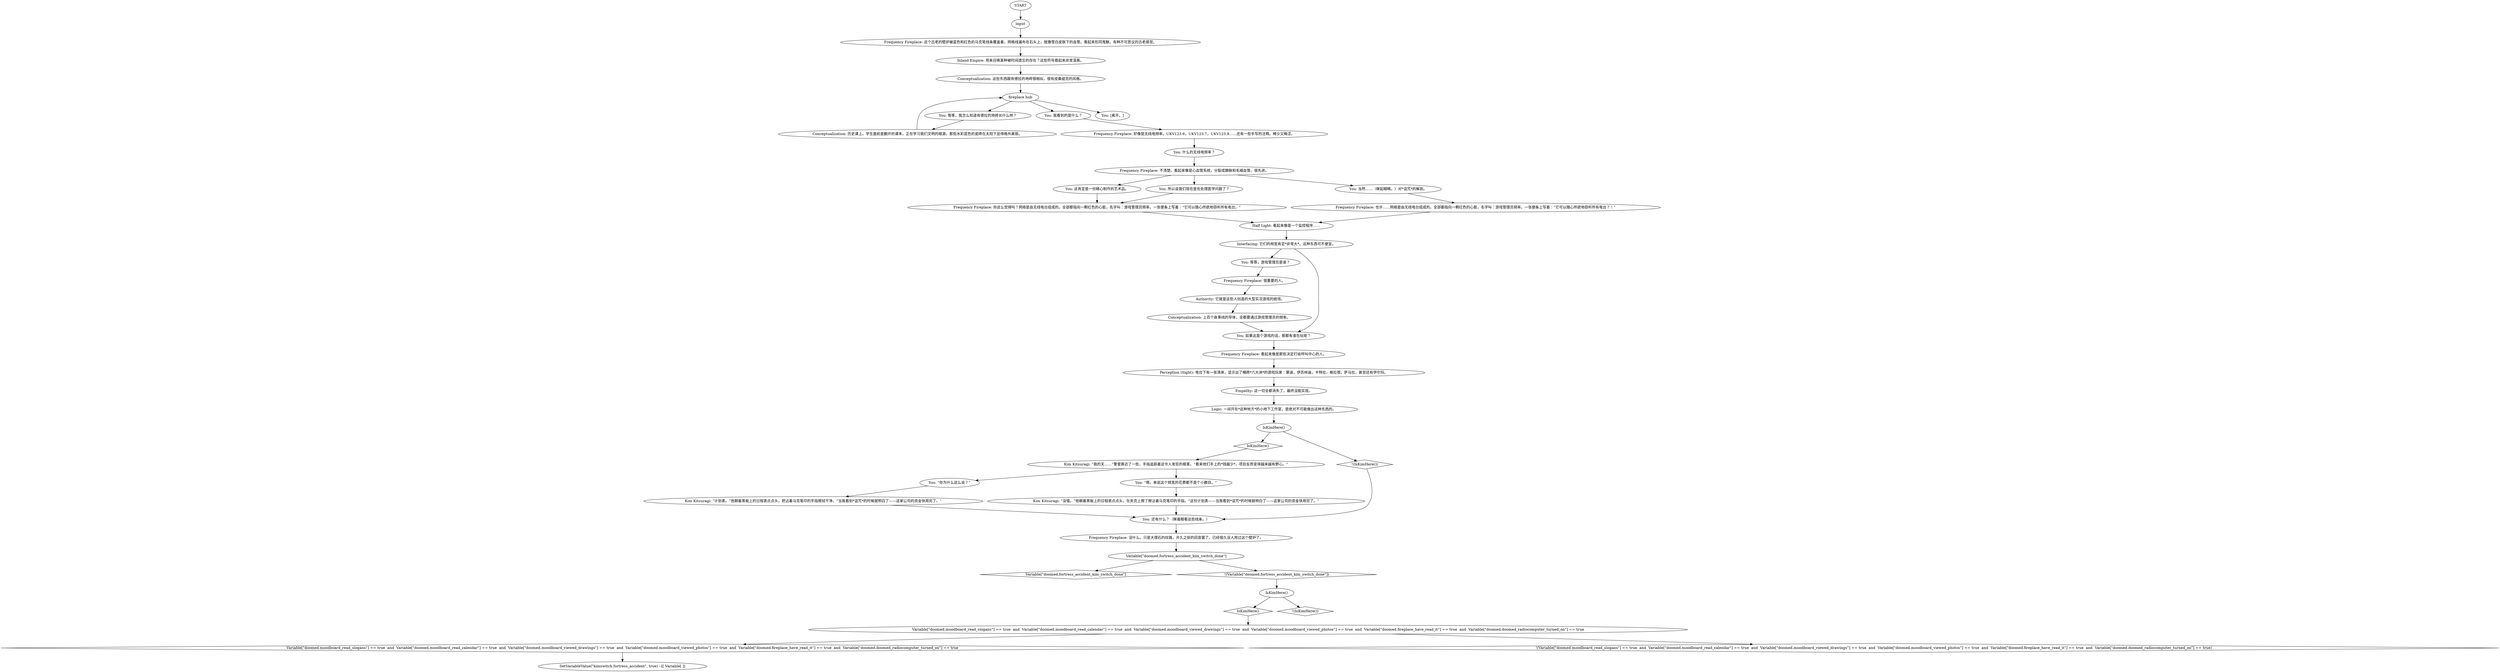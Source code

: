 # DOOMED / FREQUENCY FIREPLACE
# Different radio frequencies cover the fireplace like Kedran mosaic tiles.
# ==================================================
digraph G {
	  0 [label="START"];
	  1 [label="input"];
	  2 [label="Conceptualization: 上百个故事线的导体，全都要通过游戏管理员的频率。"];
	  3 [label="Frequency Fireplace: 不清楚。看起来像是心血管系统，分裂成静脉和毛细血管。很先进。"];
	  4 [label="Frequency Fireplace: 好像是无线电频率。UKV123.6，UKV123.7，UKV123.9……还有一些手写的注释。稀少又晦涩。"];
	  5 [label="Authority: 它就是这些人创造的大型实况游戏的统领。"];
	  6 [label="You: 我看到的是什么？"];
	  7 [label="You: 等等，游戏管理员是谁？"];
	  8 [label="You: 这肯定是一份精心制作的艺术品。"];
	  9 [label="Frequency Fireplace: 这个古老的壁炉被蓝色和红色的马克笔线条覆盖着，网格线遍布在石头上，就像雪白皮肤下的血管。看起来形同鬼魅，有种不可思议的古老感觉。"];
	  10 [label="Half Light: 看起来像是一个监控程序……"];
	  11 [label="Perception (Sight): 电台下有一张清单，显示出了横跨*六大洲*的游戏玩家：蒙迪，伊苏林迪，卡特拉，格拉德，萨马拉，甚至还有伊尔玛。"];
	  12 [label="Frequency Fireplace: 没什么。只是大理石的纹路，许久之前的回音罢了。已经很久没人用过这个壁炉了。"];
	  13 [label="You: 等等，我怎么知道肯德拉的地砖长什么样？"];
	  14 [label="You: “你为什么这么说？”"];
	  15 [label="Variable[\"doomed.fortress_accident_kim_switch_done\"]"];
	  16 [label="Variable[\"doomed.fortress_accident_kim_switch_done\"]", shape=diamond];
	  17 [label="!(Variable[\"doomed.fortress_accident_kim_switch_done\"])", shape=diamond];
	  18 [label="Conceptualization: 历史课上。学生面前是翻开的课本，正在学习我们文明的根源。那些水彩蓝色的瓷砖在太阳下显得格外美丽。"];
	  19 [label="Frequency Fireplace: 你这么觉得吗？网络是由无线电台组成的。全部都指向一颗红色的心脏，名字叫：游戏管理员频率。一张便条上写着：“它可以随心所欲地窃听所有电台。”"];
	  20 [label="Kim Kitsuragi: “我的天……”警督靠近了一些，手指追踪着这令人发狂的根茎。“看来他们手上的*钱越少*，项目反而变得越来越有野心。”"];
	  21 [label="Kim Kitsuragi: “没错。”他朝着黑板上的日程表点点头，在夹克上擦了擦沾着马克笔印的手指。“这份计划表——当我看到*诅咒*的时候就明白了——这家公司的资金快用完了。”"];
	  22 [label="Empathy: 这一切全都消失了，最终没能实现。"];
	  23 [label="Frequency Fireplace: 看起来像是那些决定打给呼叫中心的人。"];
	  24 [label="You: “嗯。单说这个频宽的花费都不是个小数目。”"];
	  26 [label="You: 什么的无线电频率？"];
	  27 [label="Conceptualization: 这些东西跟肯德拉的地砖很相似，很有皮桑缇克的风格。"];
	  28 [label="IsKimHere()"];
	  29 [label="IsKimHere()", shape=diamond];
	  30 [label="!(IsKimHere())", shape=diamond];
	  31 [label="Kim Kitsuragi: “计划表。”他朝着黑板上的日程表点点头，把沾着马克笔印的手指擦拭干净。“当我看到*诅咒*的时候就明白了——这家公司的资金快用完了。”"];
	  32 [label="You: 如果这是个游戏的话，那都有谁在玩呢？"];
	  33 [label="Logic: 一间开在*这种地方*的小地下工作室，是绝对不可能做出这种东西的。"];
	  34 [label="IsKimHere()"];
	  35 [label="IsKimHere()", shape=diamond];
	  36 [label="!(IsKimHere())", shape=diamond];
	  37 [label="Variable[\"doomed.moodboard_read_slogans\"] == true  and  Variable[\"doomed.moodboard_read_calendar\"] == true  and  Variable[\"doomed.moodboard_viewed_drawings\"] == true  and  Variable[\"doomed.moodboard_viewed_photos\"] == true  and  Variable[\"doomed.fireplace_have_read_it\"] == true  and  Variable[\"doomed.doomed_radiocomputer_turned_on\"] == true"];
	  38 [label="Variable[\"doomed.moodboard_read_slogans\"] == true  and  Variable[\"doomed.moodboard_read_calendar\"] == true  and  Variable[\"doomed.moodboard_viewed_drawings\"] == true  and  Variable[\"doomed.moodboard_viewed_photos\"] == true  and  Variable[\"doomed.fireplace_have_read_it\"] == true  and  Variable[\"doomed.doomed_radiocomputer_turned_on\"] == true", shape=diamond];
	  39 [label="!(Variable[\"doomed.moodboard_read_slogans\"] == true  and  Variable[\"doomed.moodboard_read_calendar\"] == true  and  Variable[\"doomed.moodboard_viewed_drawings\"] == true  and  Variable[\"doomed.moodboard_viewed_photos\"] == true  and  Variable[\"doomed.fireplace_have_read_it\"] == true  and  Variable[\"doomed.doomed_radiocomputer_turned_on\"] == true)", shape=diamond];
	  40 [label="Frequency Fireplace: 也许……网络是由无线电台组成的。全部都指向一颗红色的心脏，名字叫：游戏管理员频率。一张便条上写着：“它可以随心所欲地窃听所有电台？！”"];
	  41 [label="You: 所以说我们现在是在处理医学问题了？"];
	  42 [label="Frequency Fireplace: 很重要的人。"];
	  43 [label="fireplace hub"];
	  44 [label="You: 还有什么？（眯着眼看这些线条。）"];
	  45 [label="You: 当然……（眯起眼睛。）对*诅咒*的解剖。"];
	  46 [label="Inland Empire: 用来召唤某种被时间遗忘的存在？这些符号看起来非常深奥。"];
	  47 [label="SetVariableValue(\"kimswitch.fortress_accident\", true) --[[ Variable[ ]]"];
	  48 [label="You: [离开。]"];
	  49 [label="Interfacing: 它们的频宽肯定*非常大*。这种东西可不便宜。"];
	  0 -> 1
	  1 -> 9
	  2 -> 32
	  3 -> 8
	  3 -> 41
	  3 -> 45
	  4 -> 26
	  5 -> 2
	  6 -> 4
	  7 -> 42
	  8 -> 19
	  9 -> 46
	  10 -> 49
	  11 -> 22
	  12 -> 15
	  13 -> 18
	  14 -> 31
	  15 -> 16
	  15 -> 17
	  17 -> 34
	  18 -> 43
	  19 -> 10
	  20 -> 24
	  20 -> 14
	  21 -> 44
	  22 -> 33
	  23 -> 11
	  24 -> 21
	  26 -> 3
	  27 -> 43
	  28 -> 29
	  28 -> 30
	  29 -> 20
	  30 -> 44
	  31 -> 44
	  32 -> 23
	  33 -> 28
	  34 -> 35
	  34 -> 36
	  35 -> 37
	  37 -> 38
	  37 -> 39
	  38 -> 47
	  40 -> 10
	  41 -> 19
	  42 -> 5
	  43 -> 48
	  43 -> 13
	  43 -> 6
	  44 -> 12
	  45 -> 40
	  46 -> 27
	  49 -> 32
	  49 -> 7
}

